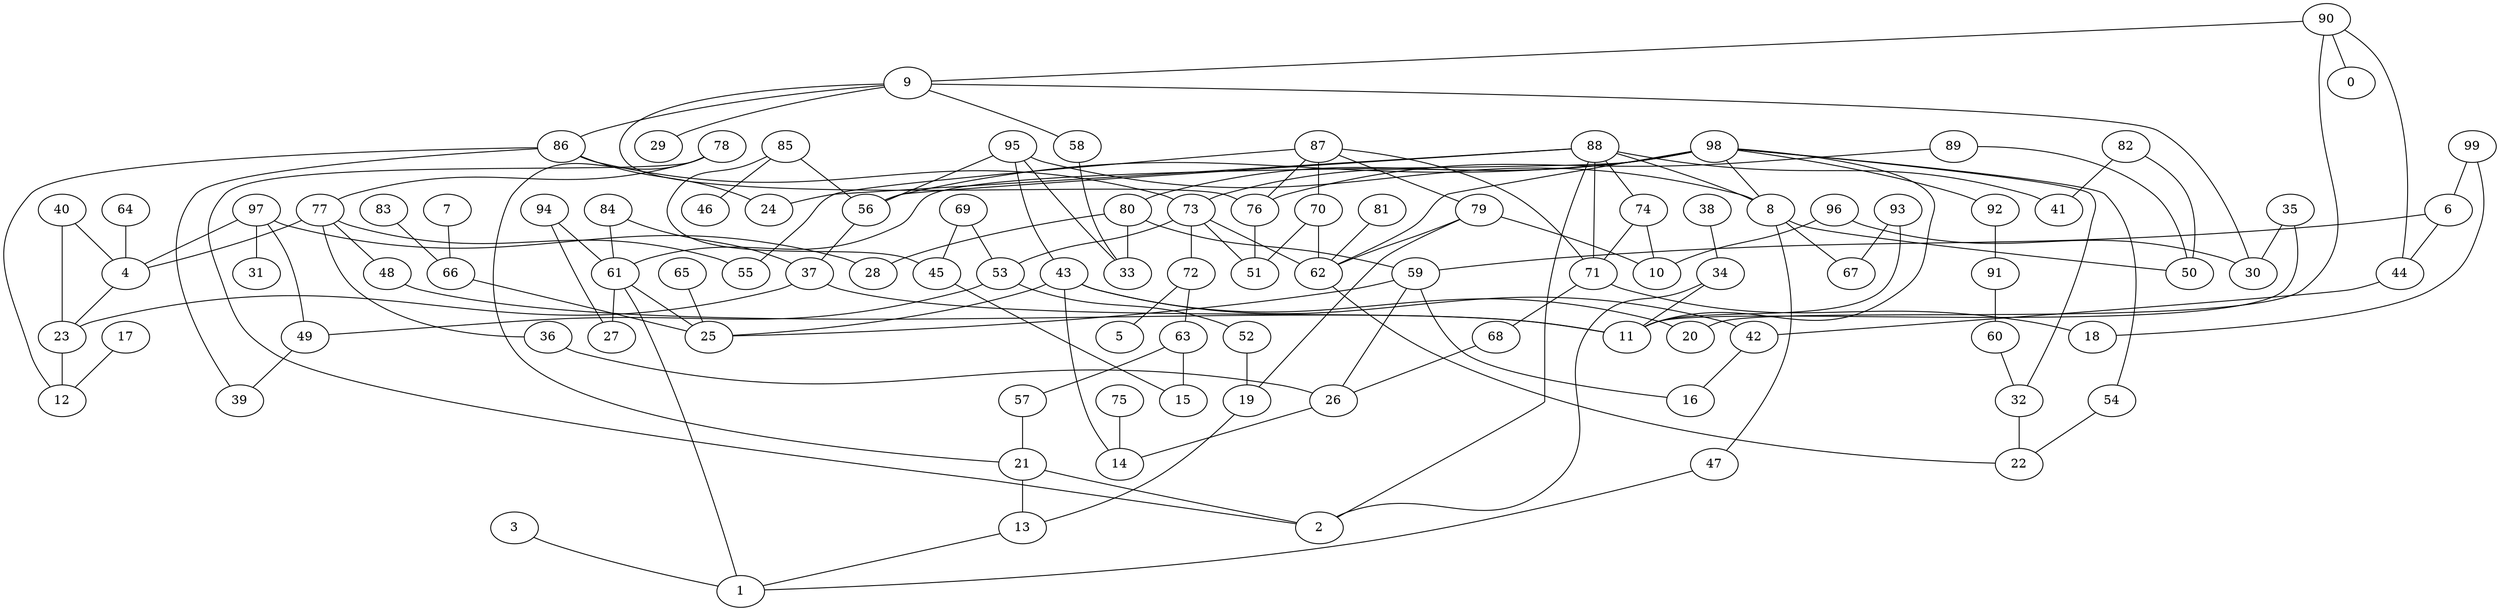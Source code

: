 digraph GG_graph {

subgraph G_graph {
edge [color = black]
"17" -> "12" [dir = none]
"60" -> "32" [dir = none]
"99" -> "18" [dir = none]
"82" -> "41" [dir = none]
"71" -> "18" [dir = none]
"78" -> "21" [dir = none]
"78" -> "2" [dir = none]
"89" -> "76" [dir = none]
"84" -> "61" [dir = none]
"58" -> "33" [dir = none]
"75" -> "14" [dir = none]
"64" -> "4" [dir = none]
"40" -> "23" [dir = none]
"40" -> "4" [dir = none]
"93" -> "67" [dir = none]
"97" -> "4" [dir = none]
"97" -> "31" [dir = none]
"97" -> "28" [dir = none]
"26" -> "14" [dir = none]
"32" -> "22" [dir = none]
"35" -> "11" [dir = none]
"8" -> "50" [dir = none]
"8" -> "67" [dir = none]
"83" -> "66" [dir = none]
"36" -> "26" [dir = none]
"63" -> "57" [dir = none]
"76" -> "51" [dir = none]
"77" -> "36" [dir = none]
"77" -> "55" [dir = none]
"77" -> "48" [dir = none]
"98" -> "92" [dir = none]
"98" -> "8" [dir = none]
"98" -> "32" [dir = none]
"98" -> "56" [dir = none]
"98" -> "54" [dir = none]
"98" -> "61" [dir = none]
"98" -> "80" [dir = none]
"98" -> "11" [dir = none]
"98" -> "73" [dir = none]
"34" -> "2" [dir = none]
"34" -> "11" [dir = none]
"70" -> "51" [dir = none]
"66" -> "25" [dir = none]
"73" -> "53" [dir = none]
"73" -> "51" [dir = none]
"73" -> "62" [dir = none]
"73" -> "72" [dir = none]
"38" -> "34" [dir = none]
"61" -> "1" [dir = none]
"61" -> "25" [dir = none]
"48" -> "11" [dir = none]
"72" -> "5" [dir = none]
"72" -> "63" [dir = none]
"86" -> "24" [dir = none]
"86" -> "39" [dir = none]
"86" -> "12" [dir = none]
"86" -> "73" [dir = none]
"87" -> "71" [dir = none]
"87" -> "76" [dir = none]
"79" -> "10" [dir = none]
"79" -> "19" [dir = none]
"79" -> "62" [dir = none]
"56" -> "37" [dir = none]
"45" -> "15" [dir = none]
"3" -> "1" [dir = none]
"90" -> "0" [dir = none]
"90" -> "44" [dir = none]
"90" -> "9" [dir = none]
"80" -> "28" [dir = none]
"85" -> "46" [dir = none]
"85" -> "45" [dir = none]
"85" -> "56" [dir = none]
"92" -> "91" [dir = none]
"96" -> "30" [dir = none]
"96" -> "10" [dir = none]
"43" -> "20" [dir = none]
"43" -> "25" [dir = none]
"47" -> "1" [dir = none]
"95" -> "33" [dir = none]
"95" -> "56" [dir = none]
"69" -> "45" [dir = none]
"81" -> "62" [dir = none]
"53" -> "52" [dir = none]
"53" -> "49" [dir = none]
"59" -> "16" [dir = none]
"59" -> "26" [dir = none]
"74" -> "10" [dir = none]
"13" -> "1" [dir = none]
"9" -> "29" [dir = none]
"9" -> "76" [dir = none]
"6" -> "59" [dir = none]
"88" -> "41" [dir = none]
"88" -> "8" [dir = none]
"65" -> "25" [dir = none]
"7" -> "66" [dir = none]
"94" -> "27" [dir = none]
"94" -> "61" [dir = none]
"44" -> "42" [dir = none]
"68" -> "26" [dir = none]
"42" -> "16" [dir = none]
"57" -> "21" [dir = none]
"84" -> "37" [dir = none]
"37" -> "11" [dir = none]
"97" -> "49" [dir = none]
"9" -> "86" [dir = none]
"95" -> "8" [dir = none]
"35" -> "30" [dir = none]
"9" -> "30" [dir = none]
"43" -> "14" [dir = none]
"88" -> "56" [dir = none]
"82" -> "50" [dir = none]
"93" -> "11" [dir = none]
"88" -> "2" [dir = none]
"77" -> "4" [dir = none]
"43" -> "42" [dir = none]
"71" -> "68" [dir = none]
"62" -> "22" [dir = none]
"54" -> "22" [dir = none]
"37" -> "23" [dir = none]
"61" -> "27" [dir = none]
"87" -> "55" [dir = none]
"98" -> "62" [dir = none]
"99" -> "6" [dir = none]
"21" -> "2" [dir = none]
"88" -> "74" [dir = none]
"59" -> "25" [dir = none]
"80" -> "33" [dir = none]
"4" -> "23" [dir = none]
"78" -> "77" [dir = none]
"91" -> "60" [dir = none]
"80" -> "59" [dir = none]
"6" -> "44" [dir = none]
"9" -> "58" [dir = none]
"95" -> "43" [dir = none]
"23" -> "12" [dir = none]
"21" -> "13" [dir = none]
"70" -> "62" [dir = none]
"87" -> "79" [dir = none]
"88" -> "71" [dir = none]
"49" -> "39" [dir = none]
"88" -> "24" [dir = none]
"8" -> "47" [dir = none]
"63" -> "15" [dir = none]
"87" -> "70" [dir = none]
"69" -> "53" [dir = none]
"19" -> "13" [dir = none]
"52" -> "19" [dir = none]
"90" -> "20" [dir = none]
"89" -> "50" [dir = none]
"74" -> "71" [dir = none]
}

}
